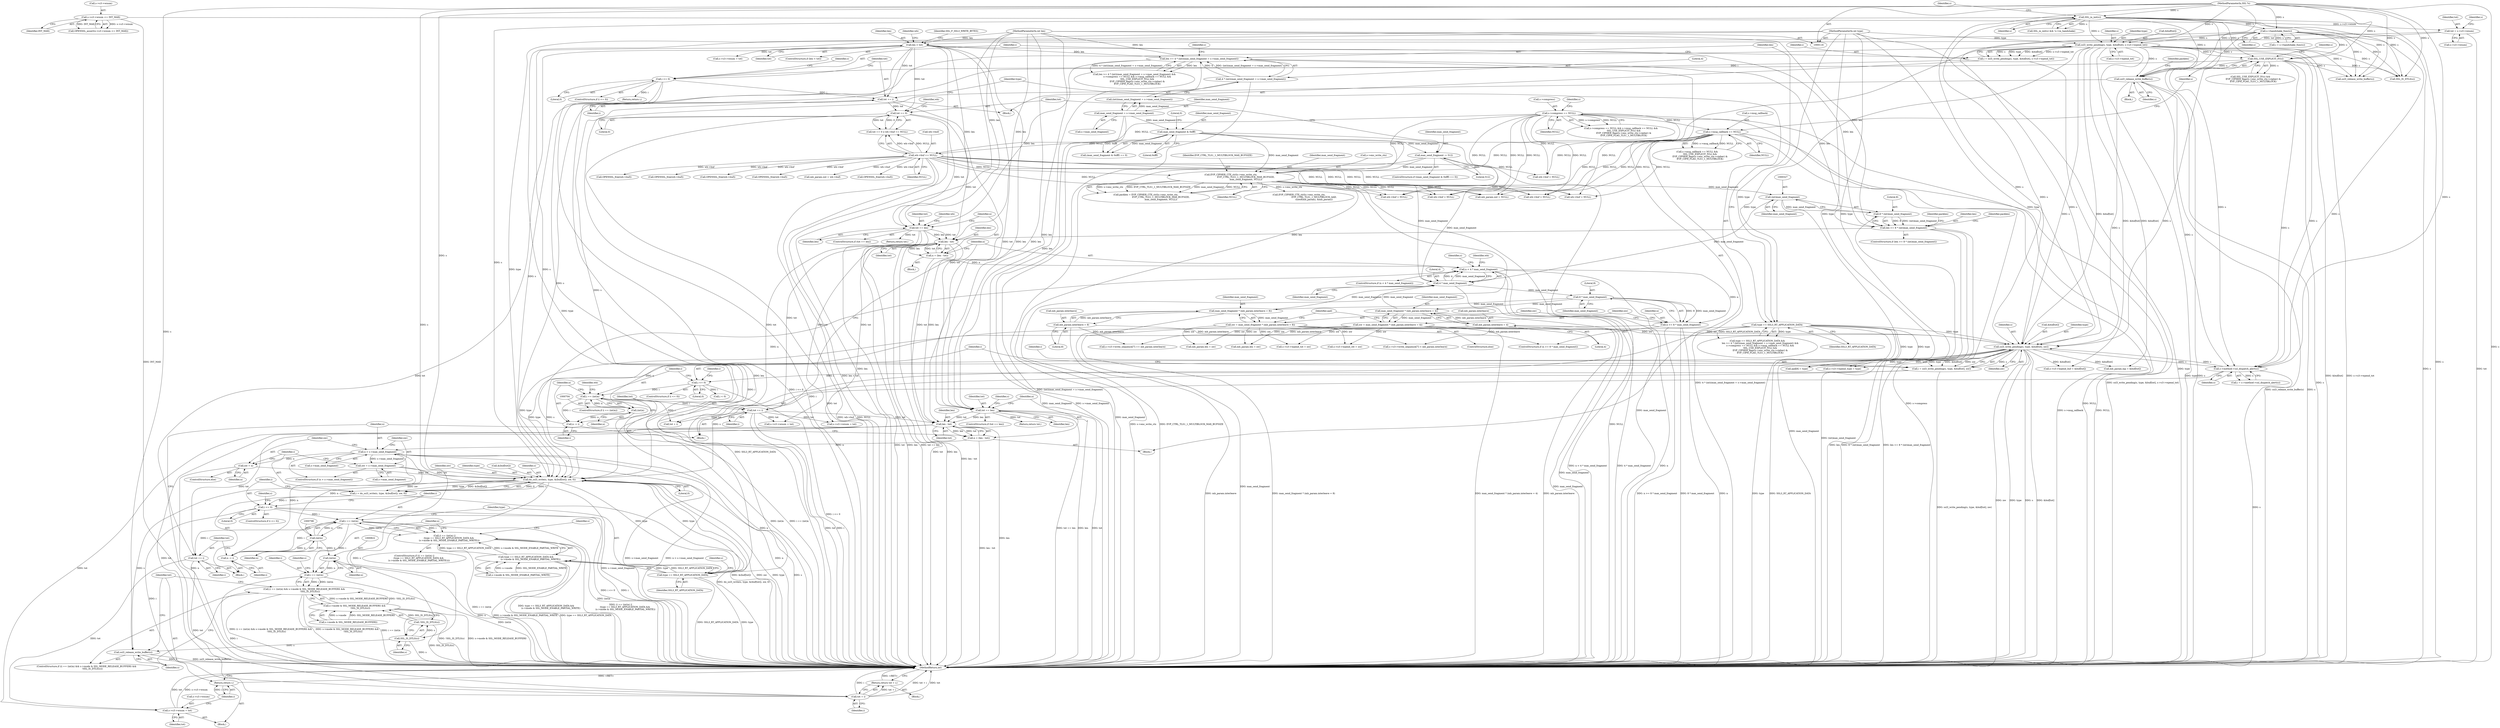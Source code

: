 digraph "0_openssl_77c77f0a1b9f15b869ca3342186dfbedd1119d0e@API" {
"1000754" [label="(Call,n > s->max_send_fragment)"];
"1000746" [label="(Call,n = (len - tot))"];
"1000748" [label="(Call,len - tot)"];
"1000728" [label="(Call,tot == len)"];
"1000198" [label="(Call,len < tot)"];
"1000120" [label="(MethodParameterIn,int len)"];
"1000153" [label="(Call,tot = s->s3->wnum)"];
"1000146" [label="(Call,s->s3->wnum <= INT_MAX)"];
"1000243" [label="(Call,tot += i)"];
"1000230" [label="(Call,i <= 0)"];
"1000215" [label="(Call,i = ssl3_write_pending(s, type, &buf[tot], s->s3->wpend_tot))"];
"1000217" [label="(Call,ssl3_write_pending(s, type, &buf[tot], s->s3->wpend_tot))"];
"1000178" [label="(Call,s->handshake_func(s))"];
"1000169" [label="(Call,SSL_in_init(s))"];
"1000117" [label="(MethodParameterIn,SSL *s)"];
"1000118" [label="(MethodParameterIn,int type)"];
"1000252" [label="(Call,len >= 4 * (int)(max_send_fragment = s->max_send_fragment))"];
"1000254" [label="(Call,4 * (int)(max_send_fragment = s->max_send_fragment))"];
"1000378" [label="(Call,len - tot)"];
"1000322" [label="(Call,len >= 8 * (int)max_send_fragment)"];
"1000324" [label="(Call,8 * (int)max_send_fragment)"];
"1000326" [label="(Call,(int)max_send_fragment)"];
"1000314" [label="(Call,EVP_CIPHER_CTX_ctrl(s->enc_write_ctx,\n                                          EVP_CTRL_TLS1_1_MULTIBLOCK_MAX_BUFSIZE,\n                                          max_send_fragment, NULL))"];
"1000292" [label="(Call,max_send_fragment & 0xfff)"];
"1000258" [label="(Call,max_send_fragment = s->max_send_fragment)"];
"1000296" [label="(Call,max_send_fragment -= 512)"];
"1000264" [label="(Call,s->compress == NULL)"];
"1000270" [label="(Call,s->msg_callback == NULL)"];
"1000304" [label="(Call,wb->buf == NULL)"];
"1000361" [label="(Call,tot == len)"];
"1000301" [label="(Call,tot == 0)"];
"1000723" [label="(Call,tot += i)"];
"1000701" [label="(Call,i == (int)n)"];
"1000673" [label="(Call,i <= 0)"];
"1000662" [label="(Call,i = ssl3_write_pending(s, type, &buf[tot], nw))"];
"1000664" [label="(Call,ssl3_write_pending(s, type, &buf[tot], nw))"];
"1000310" [label="(Call,ssl3_release_write_buffer(s))"];
"1000276" [label="(Call,SSL_USE_EXPLICIT_IV(s))"];
"1000409" [label="(Call,s->method->ssl_dispatch_alert(s))"];
"1000248" [label="(Call,type == SSL3_RT_APPLICATION_DATA)"];
"1000441" [label="(Call,nw = max_send_fragment * (mb_param.interleave = 4))"];
"1000443" [label="(Call,max_send_fragment * (mb_param.interleave = 4))"];
"1000428" [label="(Call,8 * max_send_fragment)"];
"1000386" [label="(Call,4 * max_send_fragment)"];
"1000433" [label="(Call,max_send_fragment * (mb_param.interleave = 8))"];
"1000435" [label="(Call,mb_param.interleave = 8)"];
"1000445" [label="(Call,mb_param.interleave = 4)"];
"1000431" [label="(Call,nw = max_send_fragment * (mb_param.interleave = 8))"];
"1000703" [label="(Call,(int)n)"];
"1000426" [label="(Call,n >= 8 * max_send_fragment)"];
"1000384" [label="(Call,n < 4 * max_send_fragment)"];
"1000376" [label="(Call,n = (len - tot))"];
"1000720" [label="(Call,n -= i)"];
"1000839" [label="(Call,n -= i)"];
"1000795" [label="(Call,i == (int)n)"];
"1000780" [label="(Call,i <= 0)"];
"1000768" [label="(Call,i = do_ssl3_write(s, type, &(buf[tot]), nw, 0))"];
"1000770" [label="(Call,do_ssl3_write(s, type, &(buf[tot]), nw, 0))"];
"1000801" [label="(Call,type == SSL3_RT_APPLICATION_DATA)"];
"1000759" [label="(Call,nw = s->max_send_fragment)"];
"1000754" [label="(Call,n > s->max_send_fragment)"];
"1000765" [label="(Call,nw = n)"];
"1000797" [label="(Call,(int)n)"];
"1000791" [label="(Return,return i;)"];
"1000794" [label="(Call,(i == (int)n) ||\n            (type == SSL3_RT_APPLICATION_DATA &&\n             (s->mode & SSL_MODE_ENABLE_PARTIAL_WRITE)))"];
"1000819" [label="(Call,i == (int)n)"];
"1000818" [label="(Call,(i == (int)n) && s->mode & SSL_MODE_RELEASE_BUFFERS &&\n                !SSL_IS_DTLS(s))"];
"1000836" [label="(Call,tot + i)"];
"1000835" [label="(Return,return tot + i;)"];
"1000821" [label="(Call,(int)n)"];
"1000842" [label="(Call,tot += i)"];
"1000784" [label="(Call,s->s3->wnum = tot)"];
"1000800" [label="(Call,type == SSL3_RT_APPLICATION_DATA &&\n             (s->mode & SSL_MODE_ENABLE_PARTIAL_WRITE))"];
"1000831" [label="(Call,SSL_IS_DTLS(s))"];
"1000830" [label="(Call,!SSL_IS_DTLS(s))"];
"1000824" [label="(Call,s->mode & SSL_MODE_RELEASE_BUFFERS &&\n                !SSL_IS_DTLS(s))"];
"1000833" [label="(Call,ssl3_release_write_buffer(s))"];
"1000781" [label="(Identifier,i)"];
"1000801" [label="(Call,type == SSL3_RT_APPLICATION_DATA)"];
"1000752" [label="(Block,)"];
"1000769" [label="(Identifier,i)"];
"1000666" [label="(Identifier,type)"];
"1000778" [label="(Literal,0)"];
"1000431" [label="(Call,nw = max_send_fragment * (mb_param.interleave = 8))"];
"1000443" [label="(Call,max_send_fragment * (mb_param.interleave = 4))"];
"1000276" [label="(Call,SSL_USE_EXPLICIT_IV(s))"];
"1000382" [label="(Block,)"];
"1000779" [label="(ControlStructure,if (i <= 0))"];
"1000800" [label="(Call,type == SSL3_RT_APPLICATION_DATA &&\n             (s->mode & SSL_MODE_ENABLE_PARTIAL_WRITE))"];
"1000817" [label="(ControlStructure,if ((i == (int)n) && s->mode & SSL_MODE_RELEASE_BUFFERS &&\n                !SSL_IS_DTLS(s)))"];
"1000430" [label="(Identifier,max_send_fragment)"];
"1000435" [label="(Call,mb_param.interleave = 8)"];
"1000721" [label="(Identifier,n)"];
"1000178" [label="(Call,s->handshake_func(s))"];
"1000270" [label="(Call,s->msg_callback == NULL)"];
"1000234" [label="(Call,s->s3->wnum = tot)"];
"1000717" [label="(Call,tot + i)"];
"1000268" [label="(Identifier,NULL)"];
"1000251" [label="(Call,len >= 4 * (int)(max_send_fragment = s->max_send_fragment) &&\n        s->compress == NULL && s->msg_callback == NULL &&\n        SSL_USE_EXPLICIT_IV(s) &&\n        EVP_CIPHER_flags(s->enc_write_ctx->cipher) &\n        EVP_CIPH_FLAG_TLS1_1_MULTIBLOCK)"];
"1000809" [label="(Block,)"];
"1000665" [label="(Identifier,s)"];
"1000248" [label="(Call,type == SSL3_RT_APPLICATION_DATA)"];
"1000314" [label="(Call,EVP_CIPHER_CTX_ctrl(s->enc_write_ctx,\n                                          EVP_CTRL_TLS1_1_MULTIBLOCK_MAX_BUFSIZE,\n                                          max_send_fragment, NULL))"];
"1000724" [label="(Identifier,tot)"];
"1000219" [label="(Identifier,type)"];
"1000334" [label="(Identifier,packlen)"];
"1000378" [label="(Call,len - tot)"];
"1000198" [label="(Call,len < tot)"];
"1000215" [label="(Call,i = ssl3_write_pending(s, type, &buf[tot], s->s3->wpend_tot))"];
"1000176" [label="(Call,i = s->handshake_func(s))"];
"1000263" [label="(Call,s->compress == NULL && s->msg_callback == NULL &&\n        SSL_USE_EXPLICIT_IV(s) &&\n        EVP_CIPHER_flags(s->enc_write_ctx->cipher) &\n        EVP_CIPH_FLAG_TLS1_1_MULTIBLOCK)"];
"1000271" [label="(Call,s->msg_callback)"];
"1000260" [label="(Call,s->max_send_fragment)"];
"1000407" [label="(Call,i = s->method->ssl_dispatch_alert(s))"];
"1000838" [label="(Identifier,i)"];
"1000766" [label="(Identifier,nw)"];
"1000823" [label="(Identifier,n)"];
"1000730" [label="(Identifier,len)"];
"1000388" [label="(Identifier,max_send_fragment)"];
"1000436" [label="(Call,mb_param.interleave)"];
"1000458" [label="(Call,aad[8] = type)"];
"1000835" [label="(Return,return tot + i;)"];
"1000253" [label="(Identifier,len)"];
"1000777" [label="(Identifier,nw)"];
"1000785" [label="(Call,s->s3->wnum)"];
"1000403" [label="(Identifier,s)"];
"1000311" [label="(Identifier,s)"];
"1000321" [label="(ControlStructure,if (len >= 8 * (int)max_send_fragment))"];
"1000722" [label="(Identifier,i)"];
"1000256" [label="(Call,(int)(max_send_fragment = s->max_send_fragment))"];
"1000384" [label="(Call,n < 4 * max_send_fragment)"];
"1000275" [label="(Call,SSL_USE_EXPLICIT_IV(s) &&\n        EVP_CIPHER_flags(s->enc_write_ctx->cipher) &\n        EVP_CIPH_FLAG_TLS1_1_MULTIBLOCK)"];
"1000782" [label="(Literal,0)"];
"1000377" [label="(Identifier,n)"];
"1000154" [label="(Identifier,tot)"];
"1000749" [label="(Identifier,len)"];
"1000224" [label="(Call,s->s3->wpend_tot)"];
"1000818" [label="(Call,(i == (int)n) && s->mode & SSL_MODE_RELEASE_BUFFERS &&\n                !SSL_IS_DTLS(s))"];
"1000842" [label="(Call,tot += i)"];
"1000152" [label="(Identifier,INT_MAX)"];
"1000361" [label="(Call,tot == len)"];
"1000320" [label="(Identifier,NULL)"];
"1000549" [label="(Call,mb_param.inp = &buf[tot])"];
"1000243" [label="(Call,tot += i)"];
"1000700" [label="(ControlStructure,if (i == (int)n))"];
"1000367" [label="(Identifier,wb)"];
"1000387" [label="(Literal,4)"];
"1000427" [label="(Identifier,n)"];
"1000446" [label="(Call,mb_param.interleave)"];
"1000309" [label="(Block,)"];
"1000796" [label="(Identifier,i)"];
"1000804" [label="(Call,s->mode & SSL_MODE_ENABLE_PARTIAL_WRITE)"];
"1000728" [label="(Call,tot == len)"];
"1000836" [label="(Call,tot + i)"];
"1000727" [label="(ControlStructure,if (tot == len))"];
"1000247" [label="(Call,type == SSL3_RT_APPLICATION_DATA &&\n        len >= 4 * (int)(max_send_fragment = s->max_send_fragment) &&\n        s->compress == NULL && s->msg_callback == NULL &&\n        SSL_USE_EXPLICIT_IV(s) &&\n        EVP_CIPHER_flags(s->enc_write_ctx->cipher) &\n        EVP_CIPH_FLAG_TLS1_1_MULTIBLOCK)"];
"1000362" [label="(Identifier,tot)"];
"1000844" [label="(Identifier,i)"];
"1000121" [label="(Block,)"];
"1000736" [label="(Identifier,s)"];
"1000449" [label="(Literal,4)"];
"1000746" [label="(Call,n = (len - tot))"];
"1000313" [label="(Identifier,packlen)"];
"1000216" [label="(Identifier,i)"];
"1000360" [label="(ControlStructure,if (tot == len))"];
"1000759" [label="(Call,nw = s->max_send_fragment)"];
"1000147" [label="(Call,s->s3->wnum)"];
"1000682" [label="(Call,OPENSSL_free(wb->buf))"];
"1000434" [label="(Identifier,max_send_fragment)"];
"1000824" [label="(Call,s->mode & SSL_MODE_RELEASE_BUFFERS &&\n                !SSL_IS_DTLS(s))"];
"1000439" [label="(Literal,8)"];
"1000664" [label="(Call,ssl3_write_pending(s, type, &buf[tot], nw))"];
"1000720" [label="(Call,n -= i)"];
"1000442" [label="(Identifier,nw)"];
"1000767" [label="(Identifier,n)"];
"1000790" [label="(Identifier,tot)"];
"1000319" [label="(Identifier,max_send_fragment)"];
"1000326" [label="(Call,(int)max_send_fragment)"];
"1000145" [label="(Call,OPENSSL_assert(s->s3->wnum <= INT_MAX))"];
"1000510" [label="(Call,EVP_CIPHER_CTX_ctrl(s->enc_write_ctx,\n                                          EVP_CTRL_TLS1_1_MULTIBLOCK_AAD,\n                                          sizeof(mb_param), &mb_param))"];
"1000433" [label="(Call,max_send_fragment * (mb_param.interleave = 8))"];
"1000536" [label="(Call,wb->buf = NULL)"];
"1000845" [label="(MethodReturn,int)"];
"1000146" [label="(Call,s->s3->wnum <= INT_MAX)"];
"1000168" [label="(Call,SSL_in_init(s) && !s->in_handshake)"];
"1000673" [label="(Call,i <= 0)"];
"1000429" [label="(Literal,8)"];
"1000754" [label="(Call,n > s->max_send_fragment)"];
"1000702" [label="(Identifier,i)"];
"1000532" [label="(Call,OPENSSL_free(wb->buf))"];
"1000220" [label="(Call,&buf[tot])"];
"1000503" [label="(Call,mb_param.len = nw)"];
"1000843" [label="(Identifier,tot)"];
"1000304" [label="(Call,wb->buf == NULL)"];
"1000286" [label="(Block,)"];
"1000655" [label="(Call,s->s3->wpend_ret = nw)"];
"1000269" [label="(Call,s->msg_callback == NULL &&\n        SSL_USE_EXPLICIT_IV(s) &&\n        EVP_CIPHER_flags(s->enc_write_ctx->cipher) &\n        EVP_CIPH_FLAG_TLS1_1_MULTIBLOCK)"];
"1000312" [label="(Call,packlen = EVP_CIPHER_CTX_ctrl(s->enc_write_ctx,\n                                          EVP_CTRL_TLS1_1_MULTIBLOCK_MAX_BUFSIZE,\n                                          max_send_fragment, NULL))"];
"1000315" [label="(Call,s->enc_write_ctx)"];
"1000163" [label="(Identifier,s)"];
"1000374" [label="(Return,return tot;)"];
"1000392" [label="(Identifier,wb)"];
"1000155" [label="(Call,s->s3->wnum)"];
"1000441" [label="(Call,nw = max_send_fragment * (mb_param.interleave = 4))"];
"1000203" [label="(Identifier,SSL_F_SSL3_WRITE_BYTES)"];
"1000711" [label="(Call,wb->buf = NULL)"];
"1000250" [label="(Identifier,SSL3_RT_APPLICATION_DATA)"];
"1000432" [label="(Identifier,nw)"];
"1000297" [label="(Identifier,max_send_fragment)"];
"1000723" [label="(Call,tot += i)"];
"1000761" [label="(Call,s->max_send_fragment)"];
"1000328" [label="(Identifier,max_send_fragment)"];
"1000295" [label="(Literal,0)"];
"1000791" [label="(Return,return i;)"];
"1000440" [label="(ControlStructure,else)"];
"1000831" [label="(Call,SSL_IS_DTLS(s))"];
"1000770" [label="(Call,do_ssl3_write(s, type, &(buf[tot]), nw, 0))"];
"1000383" [label="(ControlStructure,if (n < 4 * max_send_fragment))"];
"1000318" [label="(Identifier,EVP_CTRL_TLS1_1_MULTIBLOCK_MAX_BUFSIZE)"];
"1000153" [label="(Call,tot = s->s3->wnum)"];
"1000451" [label="(Identifier,aad)"];
"1000802" [label="(Identifier,type)"];
"1000792" [label="(Identifier,i)"];
"1000729" [label="(Identifier,tot)"];
"1000230" [label="(Call,i <= 0)"];
"1000277" [label="(Identifier,s)"];
"1000703" [label="(Call,(int)n)"];
"1000701" [label="(Call,i == (int)n)"];
"1000663" [label="(Identifier,i)"];
"1000667" [label="(Call,&buf[tot])"];
"1000557" [label="(Call,mb_param.len = nw)"];
"1000819" [label="(Call,i == (int)n)"];
"1000294" [label="(Literal,0xfff)"];
"1000282" [label="(Identifier,s)"];
"1000820" [label="(Identifier,i)"];
"1000675" [label="(Literal,0)"];
"1000305" [label="(Call,wb->buf)"];
"1000740" [label="(Call,SSL_IS_DTLS(s))"];
"1000542" [label="(Call,mb_param.out = wb->buf)"];
"1000744" [label="(Return,return tot;)"];
"1000363" [label="(Identifier,len)"];
"1000292" [label="(Call,max_send_fragment & 0xfff)"];
"1000232" [label="(Literal,0)"];
"1000834" [label="(Identifier,s)"];
"1000274" [label="(Identifier,NULL)"];
"1000218" [label="(Identifier,s)"];
"1000742" [label="(Call,ssl3_release_write_buffer(s))"];
"1000380" [label="(Identifier,tot)"];
"1000672" [label="(ControlStructure,if (i <= 0))"];
"1000784" [label="(Call,s->s3->wnum = tot)"];
"1000245" [label="(Identifier,i)"];
"1000765" [label="(Call,nw = n)"];
"1000324" [label="(Call,8 * (int)max_send_fragment)"];
"1000365" [label="(Call,OPENSSL_free(wb->buf))"];
"1000266" [label="(Identifier,s)"];
"1000686" [label="(Call,wb->buf = NULL)"];
"1000325" [label="(Literal,8)"];
"1000308" [label="(Identifier,NULL)"];
"1000803" [label="(Identifier,SSL3_RT_APPLICATION_DATA)"];
"1000118" [label="(MethodParameterIn,int type)"];
"1000825" [label="(Call,s->mode & SSL_MODE_RELEASE_BUFFERS)"];
"1000577" [label="(Call,s->s3->write_sequence[7] += mb_param.interleave)"];
"1000376" [label="(Call,n = (len - tot))"];
"1000200" [label="(Identifier,tot)"];
"1000797" [label="(Call,(int)n)"];
"1000794" [label="(Call,(i == (int)n) ||\n            (type == SSL3_RT_APPLICATION_DATA &&\n             (s->mode & SSL_MODE_ENABLE_PARTIAL_WRITE)))"];
"1000214" [label="(Block,)"];
"1000832" [label="(Identifier,s)"];
"1000197" [label="(ControlStructure,if (len < tot))"];
"1000753" [label="(ControlStructure,if (n > s->max_send_fragment))"];
"1000662" [label="(Call,i = ssl3_write_pending(s, type, &buf[tot], nw))"];
"1000369" [label="(Call,wb->buf = NULL)"];
"1000249" [label="(Identifier,type)"];
"1000750" [label="(Identifier,tot)"];
"1000840" [label="(Identifier,n)"];
"1000120" [label="(MethodParameterIn,int len)"];
"1000264" [label="(Call,s->compress == NULL)"];
"1000244" [label="(Identifier,tot)"];
"1000117" [label="(MethodParameterIn,SSL *s)"];
"1000229" [label="(ControlStructure,if (i <= 0))"];
"1000410" [label="(Identifier,s)"];
"1000426" [label="(Call,n >= 8 * max_send_fragment)"];
"1000837" [label="(Identifier,tot)"];
"1000638" [label="(Call,s->s3->wpend_buf = &buf[tot])"];
"1000272" [label="(Identifier,s)"];
"1000631" [label="(Call,s->s3->wpend_tot = nw)"];
"1000813" [label="(Identifier,s)"];
"1000409" [label="(Call,s->method->ssl_dispatch_alert(s))"];
"1000170" [label="(Identifier,s)"];
"1000293" [label="(Identifier,max_send_fragment)"];
"1000300" [label="(Call,tot == 0 || wb->buf == NULL)"];
"1000678" [label="(Call,i < 0)"];
"1000416" [label="(Call,s->s3->wnum = tot)"];
"1000258" [label="(Call,max_send_fragment = s->max_send_fragment)"];
"1000707" [label="(Call,OPENSSL_free(wb->buf))"];
"1000833" [label="(Call,ssl3_release_write_buffer(s))"];
"1000379" [label="(Identifier,len)"];
"1000306" [label="(Identifier,wb)"];
"1000444" [label="(Identifier,max_send_fragment)"];
"1000301" [label="(Call,tot == 0)"];
"1000241" [label="(Return,return i;)"];
"1000425" [label="(ControlStructure,if (n >= 8 * max_send_fragment))"];
"1000428" [label="(Call,8 * max_send_fragment)"];
"1000322" [label="(Call,len >= 8 * (int)max_send_fragment)"];
"1000330" [label="(Identifier,packlen)"];
"1000830" [label="(Call,!SSL_IS_DTLS(s))"];
"1000211" [label="(Identifier,wb)"];
"1000674" [label="(Identifier,i)"];
"1000772" [label="(Identifier,type)"];
"1000179" [label="(Identifier,s)"];
"1000394" [label="(Call,wb->buf = NULL)"];
"1000793" [label="(ControlStructure,if ((i == (int)n) ||\n            (type == SSL3_RT_APPLICATION_DATA &&\n             (s->mode & SSL_MODE_ENABLE_PARTIAL_WRITE))))"];
"1000756" [label="(Call,s->max_send_fragment)"];
"1000783" [label="(Block,)"];
"1000705" [label="(Identifier,n)"];
"1000296" [label="(Call,max_send_fragment -= 512)"];
"1000290" [label="(ControlStructure,if ((max_send_fragment & 0xfff) == 0))"];
"1000255" [label="(Literal,4)"];
"1000589" [label="(Call,s->s3->write_sequence[7] < mb_param.interleave)"];
"1000841" [label="(Identifier,i)"];
"1000231" [label="(Identifier,i)"];
"1000671" [label="(Identifier,nw)"];
"1000291" [label="(Call,(max_send_fragment & 0xfff) == 0)"];
"1000773" [label="(Call,&(buf[tot]))"];
"1000310" [label="(Call,ssl3_release_write_buffer(s))"];
"1000298" [label="(Literal,512)"];
"1000265" [label="(Call,s->compress)"];
"1000303" [label="(Literal,0)"];
"1000169" [label="(Call,SSL_in_init(s))"];
"1000764" [label="(ControlStructure,else)"];
"1000799" [label="(Identifier,n)"];
"1000259" [label="(Identifier,max_send_fragment)"];
"1000806" [label="(Identifier,s)"];
"1000795" [label="(Call,i == (int)n)"];
"1000748" [label="(Call,len - tot)"];
"1000199" [label="(Identifier,len)"];
"1000386" [label="(Call,4 * max_send_fragment)"];
"1000323" [label="(Identifier,len)"];
"1000780" [label="(Call,i <= 0)"];
"1000390" [label="(Call,OPENSSL_free(wb->buf))"];
"1000755" [label="(Identifier,n)"];
"1000493" [label="(Call,mb_param.out = NULL)"];
"1000760" [label="(Identifier,nw)"];
"1000648" [label="(Call,s->s3->wpend_type = type)"];
"1000768" [label="(Call,i = do_ssl3_write(s, type, &(buf[tot]), nw, 0))"];
"1000679" [label="(Identifier,i)"];
"1000771" [label="(Identifier,s)"];
"1000237" [label="(Identifier,s)"];
"1000691" [label="(Call,s->s3->wnum = tot)"];
"1000217" [label="(Call,ssl3_write_pending(s, type, &buf[tot], s->s3->wpend_tot))"];
"1000787" [label="(Identifier,s)"];
"1000252" [label="(Call,len >= 4 * (int)(max_send_fragment = s->max_send_fragment))"];
"1000445" [label="(Call,mb_param.interleave = 4)"];
"1000709" [label="(Identifier,wb)"];
"1000302" [label="(Identifier,tot)"];
"1000827" [label="(Identifier,s)"];
"1000821" [label="(Call,(int)n)"];
"1000254" [label="(Call,4 * (int)(max_send_fragment = s->max_send_fragment))"];
"1000385" [label="(Identifier,n)"];
"1000173" [label="(Identifier,s)"];
"1000725" [label="(Identifier,i)"];
"1000747" [label="(Identifier,n)"];
"1000839" [label="(Call,n -= i)"];
"1000754" -> "1000753"  [label="AST: "];
"1000754" -> "1000756"  [label="CFG: "];
"1000755" -> "1000754"  [label="AST: "];
"1000756" -> "1000754"  [label="AST: "];
"1000760" -> "1000754"  [label="CFG: "];
"1000766" -> "1000754"  [label="CFG: "];
"1000754" -> "1000845"  [label="DDG: n > s->max_send_fragment"];
"1000754" -> "1000845"  [label="DDG: n"];
"1000754" -> "1000845"  [label="DDG: s->max_send_fragment"];
"1000746" -> "1000754"  [label="DDG: n"];
"1000839" -> "1000754"  [label="DDG: n"];
"1000754" -> "1000759"  [label="DDG: s->max_send_fragment"];
"1000754" -> "1000765"  [label="DDG: n"];
"1000754" -> "1000797"  [label="DDG: n"];
"1000746" -> "1000121"  [label="AST: "];
"1000746" -> "1000748"  [label="CFG: "];
"1000747" -> "1000746"  [label="AST: "];
"1000748" -> "1000746"  [label="AST: "];
"1000755" -> "1000746"  [label="CFG: "];
"1000746" -> "1000845"  [label="DDG: len - tot"];
"1000748" -> "1000746"  [label="DDG: len"];
"1000748" -> "1000746"  [label="DDG: tot"];
"1000748" -> "1000750"  [label="CFG: "];
"1000749" -> "1000748"  [label="AST: "];
"1000750" -> "1000748"  [label="AST: "];
"1000748" -> "1000845"  [label="DDG: len"];
"1000728" -> "1000748"  [label="DDG: len"];
"1000728" -> "1000748"  [label="DDG: tot"];
"1000378" -> "1000748"  [label="DDG: len"];
"1000378" -> "1000748"  [label="DDG: tot"];
"1000120" -> "1000748"  [label="DDG: len"];
"1000723" -> "1000748"  [label="DDG: tot"];
"1000748" -> "1000784"  [label="DDG: tot"];
"1000748" -> "1000836"  [label="DDG: tot"];
"1000748" -> "1000842"  [label="DDG: tot"];
"1000728" -> "1000727"  [label="AST: "];
"1000728" -> "1000730"  [label="CFG: "];
"1000729" -> "1000728"  [label="AST: "];
"1000730" -> "1000728"  [label="AST: "];
"1000736" -> "1000728"  [label="CFG: "];
"1000747" -> "1000728"  [label="CFG: "];
"1000728" -> "1000845"  [label="DDG: len"];
"1000728" -> "1000845"  [label="DDG: tot"];
"1000728" -> "1000845"  [label="DDG: tot == len"];
"1000198" -> "1000728"  [label="DDG: tot"];
"1000198" -> "1000728"  [label="DDG: len"];
"1000243" -> "1000728"  [label="DDG: tot"];
"1000252" -> "1000728"  [label="DDG: len"];
"1000120" -> "1000728"  [label="DDG: len"];
"1000728" -> "1000744"  [label="DDG: tot"];
"1000198" -> "1000197"  [label="AST: "];
"1000198" -> "1000200"  [label="CFG: "];
"1000199" -> "1000198"  [label="AST: "];
"1000200" -> "1000198"  [label="AST: "];
"1000203" -> "1000198"  [label="CFG: "];
"1000211" -> "1000198"  [label="CFG: "];
"1000198" -> "1000845"  [label="DDG: tot"];
"1000198" -> "1000845"  [label="DDG: len"];
"1000198" -> "1000845"  [label="DDG: len < tot"];
"1000120" -> "1000198"  [label="DDG: len"];
"1000153" -> "1000198"  [label="DDG: tot"];
"1000198" -> "1000234"  [label="DDG: tot"];
"1000198" -> "1000243"  [label="DDG: tot"];
"1000198" -> "1000252"  [label="DDG: len"];
"1000198" -> "1000301"  [label="DDG: tot"];
"1000198" -> "1000322"  [label="DDG: len"];
"1000198" -> "1000361"  [label="DDG: len"];
"1000120" -> "1000116"  [label="AST: "];
"1000120" -> "1000845"  [label="DDG: len"];
"1000120" -> "1000252"  [label="DDG: len"];
"1000120" -> "1000322"  [label="DDG: len"];
"1000120" -> "1000361"  [label="DDG: len"];
"1000120" -> "1000378"  [label="DDG: len"];
"1000153" -> "1000121"  [label="AST: "];
"1000153" -> "1000155"  [label="CFG: "];
"1000154" -> "1000153"  [label="AST: "];
"1000155" -> "1000153"  [label="AST: "];
"1000163" -> "1000153"  [label="CFG: "];
"1000153" -> "1000845"  [label="DDG: tot"];
"1000146" -> "1000153"  [label="DDG: s->s3->wnum"];
"1000146" -> "1000145"  [label="AST: "];
"1000146" -> "1000152"  [label="CFG: "];
"1000147" -> "1000146"  [label="AST: "];
"1000152" -> "1000146"  [label="AST: "];
"1000145" -> "1000146"  [label="CFG: "];
"1000146" -> "1000845"  [label="DDG: INT_MAX"];
"1000146" -> "1000145"  [label="DDG: s->s3->wnum"];
"1000146" -> "1000145"  [label="DDG: INT_MAX"];
"1000243" -> "1000214"  [label="AST: "];
"1000243" -> "1000245"  [label="CFG: "];
"1000244" -> "1000243"  [label="AST: "];
"1000245" -> "1000243"  [label="AST: "];
"1000249" -> "1000243"  [label="CFG: "];
"1000243" -> "1000845"  [label="DDG: i"];
"1000230" -> "1000243"  [label="DDG: i"];
"1000243" -> "1000301"  [label="DDG: tot"];
"1000230" -> "1000229"  [label="AST: "];
"1000230" -> "1000232"  [label="CFG: "];
"1000231" -> "1000230"  [label="AST: "];
"1000232" -> "1000230"  [label="AST: "];
"1000237" -> "1000230"  [label="CFG: "];
"1000244" -> "1000230"  [label="CFG: "];
"1000230" -> "1000845"  [label="DDG: i"];
"1000230" -> "1000845"  [label="DDG: i <= 0"];
"1000215" -> "1000230"  [label="DDG: i"];
"1000230" -> "1000241"  [label="DDG: i"];
"1000215" -> "1000214"  [label="AST: "];
"1000215" -> "1000217"  [label="CFG: "];
"1000216" -> "1000215"  [label="AST: "];
"1000217" -> "1000215"  [label="AST: "];
"1000231" -> "1000215"  [label="CFG: "];
"1000215" -> "1000845"  [label="DDG: ssl3_write_pending(s, type, &buf[tot], s->s3->wpend_tot)"];
"1000217" -> "1000215"  [label="DDG: s"];
"1000217" -> "1000215"  [label="DDG: type"];
"1000217" -> "1000215"  [label="DDG: &buf[tot]"];
"1000217" -> "1000215"  [label="DDG: s->s3->wpend_tot"];
"1000217" -> "1000224"  [label="CFG: "];
"1000218" -> "1000217"  [label="AST: "];
"1000219" -> "1000217"  [label="AST: "];
"1000220" -> "1000217"  [label="AST: "];
"1000224" -> "1000217"  [label="AST: "];
"1000217" -> "1000845"  [label="DDG: type"];
"1000217" -> "1000845"  [label="DDG: s"];
"1000217" -> "1000845"  [label="DDG: &buf[tot]"];
"1000217" -> "1000845"  [label="DDG: s->s3->wpend_tot"];
"1000178" -> "1000217"  [label="DDG: s"];
"1000169" -> "1000217"  [label="DDG: s"];
"1000117" -> "1000217"  [label="DDG: s"];
"1000118" -> "1000217"  [label="DDG: type"];
"1000217" -> "1000248"  [label="DDG: type"];
"1000217" -> "1000276"  [label="DDG: s"];
"1000217" -> "1000310"  [label="DDG: s"];
"1000217" -> "1000409"  [label="DDG: s"];
"1000217" -> "1000549"  [label="DDG: &buf[tot]"];
"1000217" -> "1000638"  [label="DDG: &buf[tot]"];
"1000217" -> "1000664"  [label="DDG: s"];
"1000217" -> "1000664"  [label="DDG: &buf[tot]"];
"1000217" -> "1000740"  [label="DDG: s"];
"1000217" -> "1000742"  [label="DDG: s"];
"1000217" -> "1000770"  [label="DDG: s"];
"1000178" -> "1000176"  [label="AST: "];
"1000178" -> "1000179"  [label="CFG: "];
"1000179" -> "1000178"  [label="AST: "];
"1000176" -> "1000178"  [label="CFG: "];
"1000178" -> "1000845"  [label="DDG: s"];
"1000178" -> "1000176"  [label="DDG: s"];
"1000169" -> "1000178"  [label="DDG: s"];
"1000117" -> "1000178"  [label="DDG: s"];
"1000178" -> "1000276"  [label="DDG: s"];
"1000178" -> "1000310"  [label="DDG: s"];
"1000178" -> "1000409"  [label="DDG: s"];
"1000178" -> "1000664"  [label="DDG: s"];
"1000178" -> "1000740"  [label="DDG: s"];
"1000178" -> "1000742"  [label="DDG: s"];
"1000178" -> "1000770"  [label="DDG: s"];
"1000169" -> "1000168"  [label="AST: "];
"1000169" -> "1000170"  [label="CFG: "];
"1000170" -> "1000169"  [label="AST: "];
"1000173" -> "1000169"  [label="CFG: "];
"1000168" -> "1000169"  [label="CFG: "];
"1000169" -> "1000845"  [label="DDG: s"];
"1000169" -> "1000168"  [label="DDG: s"];
"1000117" -> "1000169"  [label="DDG: s"];
"1000169" -> "1000276"  [label="DDG: s"];
"1000169" -> "1000310"  [label="DDG: s"];
"1000169" -> "1000409"  [label="DDG: s"];
"1000169" -> "1000664"  [label="DDG: s"];
"1000169" -> "1000740"  [label="DDG: s"];
"1000169" -> "1000742"  [label="DDG: s"];
"1000169" -> "1000770"  [label="DDG: s"];
"1000117" -> "1000116"  [label="AST: "];
"1000117" -> "1000845"  [label="DDG: s"];
"1000117" -> "1000276"  [label="DDG: s"];
"1000117" -> "1000310"  [label="DDG: s"];
"1000117" -> "1000409"  [label="DDG: s"];
"1000117" -> "1000664"  [label="DDG: s"];
"1000117" -> "1000740"  [label="DDG: s"];
"1000117" -> "1000742"  [label="DDG: s"];
"1000117" -> "1000770"  [label="DDG: s"];
"1000117" -> "1000831"  [label="DDG: s"];
"1000117" -> "1000833"  [label="DDG: s"];
"1000118" -> "1000116"  [label="AST: "];
"1000118" -> "1000845"  [label="DDG: type"];
"1000118" -> "1000248"  [label="DDG: type"];
"1000118" -> "1000458"  [label="DDG: type"];
"1000118" -> "1000648"  [label="DDG: type"];
"1000118" -> "1000664"  [label="DDG: type"];
"1000118" -> "1000770"  [label="DDG: type"];
"1000118" -> "1000801"  [label="DDG: type"];
"1000252" -> "1000251"  [label="AST: "];
"1000252" -> "1000254"  [label="CFG: "];
"1000253" -> "1000252"  [label="AST: "];
"1000254" -> "1000252"  [label="AST: "];
"1000266" -> "1000252"  [label="CFG: "];
"1000251" -> "1000252"  [label="CFG: "];
"1000252" -> "1000845"  [label="DDG: 4 * (int)(max_send_fragment = s->max_send_fragment)"];
"1000252" -> "1000251"  [label="DDG: len"];
"1000252" -> "1000251"  [label="DDG: 4 * (int)(max_send_fragment = s->max_send_fragment)"];
"1000254" -> "1000252"  [label="DDG: 4"];
"1000254" -> "1000252"  [label="DDG: (int)(max_send_fragment = s->max_send_fragment)"];
"1000252" -> "1000322"  [label="DDG: len"];
"1000252" -> "1000361"  [label="DDG: len"];
"1000254" -> "1000256"  [label="CFG: "];
"1000255" -> "1000254"  [label="AST: "];
"1000256" -> "1000254"  [label="AST: "];
"1000254" -> "1000845"  [label="DDG: (int)(max_send_fragment = s->max_send_fragment)"];
"1000378" -> "1000376"  [label="AST: "];
"1000378" -> "1000380"  [label="CFG: "];
"1000379" -> "1000378"  [label="AST: "];
"1000380" -> "1000378"  [label="AST: "];
"1000376" -> "1000378"  [label="CFG: "];
"1000378" -> "1000845"  [label="DDG: tot"];
"1000378" -> "1000845"  [label="DDG: len"];
"1000378" -> "1000376"  [label="DDG: len"];
"1000378" -> "1000376"  [label="DDG: tot"];
"1000322" -> "1000378"  [label="DDG: len"];
"1000361" -> "1000378"  [label="DDG: len"];
"1000361" -> "1000378"  [label="DDG: tot"];
"1000301" -> "1000378"  [label="DDG: tot"];
"1000378" -> "1000416"  [label="DDG: tot"];
"1000378" -> "1000691"  [label="DDG: tot"];
"1000378" -> "1000717"  [label="DDG: tot"];
"1000378" -> "1000723"  [label="DDG: tot"];
"1000322" -> "1000321"  [label="AST: "];
"1000322" -> "1000324"  [label="CFG: "];
"1000323" -> "1000322"  [label="AST: "];
"1000324" -> "1000322"  [label="AST: "];
"1000330" -> "1000322"  [label="CFG: "];
"1000334" -> "1000322"  [label="CFG: "];
"1000322" -> "1000845"  [label="DDG: 8 * (int)max_send_fragment"];
"1000322" -> "1000845"  [label="DDG: len >= 8 * (int)max_send_fragment"];
"1000322" -> "1000845"  [label="DDG: len"];
"1000324" -> "1000322"  [label="DDG: 8"];
"1000324" -> "1000322"  [label="DDG: (int)max_send_fragment"];
"1000324" -> "1000326"  [label="CFG: "];
"1000325" -> "1000324"  [label="AST: "];
"1000326" -> "1000324"  [label="AST: "];
"1000324" -> "1000845"  [label="DDG: (int)max_send_fragment"];
"1000326" -> "1000324"  [label="DDG: max_send_fragment"];
"1000326" -> "1000328"  [label="CFG: "];
"1000327" -> "1000326"  [label="AST: "];
"1000328" -> "1000326"  [label="AST: "];
"1000326" -> "1000845"  [label="DDG: max_send_fragment"];
"1000314" -> "1000326"  [label="DDG: max_send_fragment"];
"1000326" -> "1000386"  [label="DDG: max_send_fragment"];
"1000314" -> "1000312"  [label="AST: "];
"1000314" -> "1000320"  [label="CFG: "];
"1000315" -> "1000314"  [label="AST: "];
"1000318" -> "1000314"  [label="AST: "];
"1000319" -> "1000314"  [label="AST: "];
"1000320" -> "1000314"  [label="AST: "];
"1000312" -> "1000314"  [label="CFG: "];
"1000314" -> "1000845"  [label="DDG: s->enc_write_ctx"];
"1000314" -> "1000845"  [label="DDG: EVP_CTRL_TLS1_1_MULTIBLOCK_MAX_BUFSIZE"];
"1000314" -> "1000845"  [label="DDG: NULL"];
"1000314" -> "1000312"  [label="DDG: s->enc_write_ctx"];
"1000314" -> "1000312"  [label="DDG: EVP_CTRL_TLS1_1_MULTIBLOCK_MAX_BUFSIZE"];
"1000314" -> "1000312"  [label="DDG: max_send_fragment"];
"1000314" -> "1000312"  [label="DDG: NULL"];
"1000292" -> "1000314"  [label="DDG: max_send_fragment"];
"1000296" -> "1000314"  [label="DDG: max_send_fragment"];
"1000264" -> "1000314"  [label="DDG: NULL"];
"1000270" -> "1000314"  [label="DDG: NULL"];
"1000304" -> "1000314"  [label="DDG: NULL"];
"1000314" -> "1000394"  [label="DDG: NULL"];
"1000314" -> "1000493"  [label="DDG: NULL"];
"1000314" -> "1000510"  [label="DDG: s->enc_write_ctx"];
"1000314" -> "1000536"  [label="DDG: NULL"];
"1000314" -> "1000686"  [label="DDG: NULL"];
"1000314" -> "1000711"  [label="DDG: NULL"];
"1000292" -> "1000291"  [label="AST: "];
"1000292" -> "1000294"  [label="CFG: "];
"1000293" -> "1000292"  [label="AST: "];
"1000294" -> "1000292"  [label="AST: "];
"1000295" -> "1000292"  [label="CFG: "];
"1000292" -> "1000845"  [label="DDG: max_send_fragment"];
"1000292" -> "1000291"  [label="DDG: max_send_fragment"];
"1000292" -> "1000291"  [label="DDG: 0xfff"];
"1000258" -> "1000292"  [label="DDG: max_send_fragment"];
"1000292" -> "1000296"  [label="DDG: max_send_fragment"];
"1000292" -> "1000386"  [label="DDG: max_send_fragment"];
"1000258" -> "1000256"  [label="AST: "];
"1000258" -> "1000260"  [label="CFG: "];
"1000259" -> "1000258"  [label="AST: "];
"1000260" -> "1000258"  [label="AST: "];
"1000256" -> "1000258"  [label="CFG: "];
"1000258" -> "1000845"  [label="DDG: max_send_fragment"];
"1000258" -> "1000845"  [label="DDG: s->max_send_fragment"];
"1000258" -> "1000256"  [label="DDG: max_send_fragment"];
"1000296" -> "1000290"  [label="AST: "];
"1000296" -> "1000298"  [label="CFG: "];
"1000297" -> "1000296"  [label="AST: "];
"1000298" -> "1000296"  [label="AST: "];
"1000302" -> "1000296"  [label="CFG: "];
"1000296" -> "1000845"  [label="DDG: max_send_fragment"];
"1000296" -> "1000386"  [label="DDG: max_send_fragment"];
"1000264" -> "1000263"  [label="AST: "];
"1000264" -> "1000268"  [label="CFG: "];
"1000265" -> "1000264"  [label="AST: "];
"1000268" -> "1000264"  [label="AST: "];
"1000272" -> "1000264"  [label="CFG: "];
"1000263" -> "1000264"  [label="CFG: "];
"1000264" -> "1000845"  [label="DDG: s->compress"];
"1000264" -> "1000845"  [label="DDG: NULL"];
"1000264" -> "1000263"  [label="DDG: s->compress"];
"1000264" -> "1000263"  [label="DDG: NULL"];
"1000264" -> "1000270"  [label="DDG: NULL"];
"1000264" -> "1000304"  [label="DDG: NULL"];
"1000264" -> "1000369"  [label="DDG: NULL"];
"1000264" -> "1000394"  [label="DDG: NULL"];
"1000264" -> "1000493"  [label="DDG: NULL"];
"1000264" -> "1000536"  [label="DDG: NULL"];
"1000264" -> "1000686"  [label="DDG: NULL"];
"1000264" -> "1000711"  [label="DDG: NULL"];
"1000270" -> "1000269"  [label="AST: "];
"1000270" -> "1000274"  [label="CFG: "];
"1000271" -> "1000270"  [label="AST: "];
"1000274" -> "1000270"  [label="AST: "];
"1000277" -> "1000270"  [label="CFG: "];
"1000269" -> "1000270"  [label="CFG: "];
"1000270" -> "1000845"  [label="DDG: NULL"];
"1000270" -> "1000845"  [label="DDG: s->msg_callback"];
"1000270" -> "1000269"  [label="DDG: s->msg_callback"];
"1000270" -> "1000269"  [label="DDG: NULL"];
"1000270" -> "1000304"  [label="DDG: NULL"];
"1000270" -> "1000369"  [label="DDG: NULL"];
"1000270" -> "1000394"  [label="DDG: NULL"];
"1000270" -> "1000493"  [label="DDG: NULL"];
"1000270" -> "1000536"  [label="DDG: NULL"];
"1000270" -> "1000686"  [label="DDG: NULL"];
"1000270" -> "1000711"  [label="DDG: NULL"];
"1000304" -> "1000300"  [label="AST: "];
"1000304" -> "1000308"  [label="CFG: "];
"1000305" -> "1000304"  [label="AST: "];
"1000308" -> "1000304"  [label="AST: "];
"1000300" -> "1000304"  [label="CFG: "];
"1000304" -> "1000845"  [label="DDG: wb->buf"];
"1000304" -> "1000845"  [label="DDG: NULL"];
"1000304" -> "1000300"  [label="DDG: wb->buf"];
"1000304" -> "1000300"  [label="DDG: NULL"];
"1000304" -> "1000365"  [label="DDG: wb->buf"];
"1000304" -> "1000369"  [label="DDG: NULL"];
"1000304" -> "1000390"  [label="DDG: wb->buf"];
"1000304" -> "1000394"  [label="DDG: NULL"];
"1000304" -> "1000493"  [label="DDG: NULL"];
"1000304" -> "1000532"  [label="DDG: wb->buf"];
"1000304" -> "1000536"  [label="DDG: NULL"];
"1000304" -> "1000542"  [label="DDG: wb->buf"];
"1000304" -> "1000682"  [label="DDG: wb->buf"];
"1000304" -> "1000686"  [label="DDG: NULL"];
"1000304" -> "1000707"  [label="DDG: wb->buf"];
"1000304" -> "1000711"  [label="DDG: NULL"];
"1000361" -> "1000360"  [label="AST: "];
"1000361" -> "1000363"  [label="CFG: "];
"1000362" -> "1000361"  [label="AST: "];
"1000363" -> "1000361"  [label="AST: "];
"1000367" -> "1000361"  [label="CFG: "];
"1000377" -> "1000361"  [label="CFG: "];
"1000361" -> "1000845"  [label="DDG: tot == len"];
"1000361" -> "1000845"  [label="DDG: tot"];
"1000361" -> "1000845"  [label="DDG: len"];
"1000301" -> "1000361"  [label="DDG: tot"];
"1000361" -> "1000374"  [label="DDG: tot"];
"1000301" -> "1000300"  [label="AST: "];
"1000301" -> "1000303"  [label="CFG: "];
"1000302" -> "1000301"  [label="AST: "];
"1000303" -> "1000301"  [label="AST: "];
"1000306" -> "1000301"  [label="CFG: "];
"1000300" -> "1000301"  [label="CFG: "];
"1000301" -> "1000845"  [label="DDG: tot"];
"1000301" -> "1000300"  [label="DDG: tot"];
"1000301" -> "1000300"  [label="DDG: 0"];
"1000723" -> "1000382"  [label="AST: "];
"1000723" -> "1000725"  [label="CFG: "];
"1000724" -> "1000723"  [label="AST: "];
"1000725" -> "1000723"  [label="AST: "];
"1000385" -> "1000723"  [label="CFG: "];
"1000723" -> "1000845"  [label="DDG: tot"];
"1000723" -> "1000845"  [label="DDG: i"];
"1000723" -> "1000416"  [label="DDG: tot"];
"1000723" -> "1000691"  [label="DDG: tot"];
"1000723" -> "1000717"  [label="DDG: tot"];
"1000701" -> "1000723"  [label="DDG: i"];
"1000701" -> "1000700"  [label="AST: "];
"1000701" -> "1000703"  [label="CFG: "];
"1000702" -> "1000701"  [label="AST: "];
"1000703" -> "1000701"  [label="AST: "];
"1000709" -> "1000701"  [label="CFG: "];
"1000721" -> "1000701"  [label="CFG: "];
"1000701" -> "1000845"  [label="DDG: i == (int)n"];
"1000701" -> "1000845"  [label="DDG: (int)n"];
"1000673" -> "1000701"  [label="DDG: i"];
"1000703" -> "1000701"  [label="DDG: n"];
"1000701" -> "1000717"  [label="DDG: i"];
"1000701" -> "1000720"  [label="DDG: i"];
"1000673" -> "1000672"  [label="AST: "];
"1000673" -> "1000675"  [label="CFG: "];
"1000674" -> "1000673"  [label="AST: "];
"1000675" -> "1000673"  [label="AST: "];
"1000679" -> "1000673"  [label="CFG: "];
"1000702" -> "1000673"  [label="CFG: "];
"1000673" -> "1000845"  [label="DDG: i <= 0"];
"1000662" -> "1000673"  [label="DDG: i"];
"1000673" -> "1000678"  [label="DDG: i"];
"1000662" -> "1000382"  [label="AST: "];
"1000662" -> "1000664"  [label="CFG: "];
"1000663" -> "1000662"  [label="AST: "];
"1000664" -> "1000662"  [label="AST: "];
"1000674" -> "1000662"  [label="CFG: "];
"1000662" -> "1000845"  [label="DDG: ssl3_write_pending(s, type, &buf[tot], nw)"];
"1000664" -> "1000662"  [label="DDG: s"];
"1000664" -> "1000662"  [label="DDG: type"];
"1000664" -> "1000662"  [label="DDG: &buf[tot]"];
"1000664" -> "1000662"  [label="DDG: nw"];
"1000664" -> "1000671"  [label="CFG: "];
"1000665" -> "1000664"  [label="AST: "];
"1000666" -> "1000664"  [label="AST: "];
"1000667" -> "1000664"  [label="AST: "];
"1000671" -> "1000664"  [label="AST: "];
"1000664" -> "1000845"  [label="DDG: nw"];
"1000664" -> "1000845"  [label="DDG: type"];
"1000664" -> "1000845"  [label="DDG: s"];
"1000664" -> "1000845"  [label="DDG: &buf[tot]"];
"1000664" -> "1000409"  [label="DDG: s"];
"1000664" -> "1000458"  [label="DDG: type"];
"1000664" -> "1000549"  [label="DDG: &buf[tot]"];
"1000664" -> "1000638"  [label="DDG: &buf[tot]"];
"1000664" -> "1000648"  [label="DDG: type"];
"1000310" -> "1000664"  [label="DDG: s"];
"1000409" -> "1000664"  [label="DDG: s"];
"1000276" -> "1000664"  [label="DDG: s"];
"1000248" -> "1000664"  [label="DDG: type"];
"1000441" -> "1000664"  [label="DDG: nw"];
"1000431" -> "1000664"  [label="DDG: nw"];
"1000664" -> "1000770"  [label="DDG: s"];
"1000664" -> "1000770"  [label="DDG: type"];
"1000310" -> "1000309"  [label="AST: "];
"1000310" -> "1000311"  [label="CFG: "];
"1000311" -> "1000310"  [label="AST: "];
"1000313" -> "1000310"  [label="CFG: "];
"1000310" -> "1000845"  [label="DDG: ssl3_release_write_buffer(s)"];
"1000310" -> "1000845"  [label="DDG: s"];
"1000276" -> "1000310"  [label="DDG: s"];
"1000310" -> "1000409"  [label="DDG: s"];
"1000310" -> "1000770"  [label="DDG: s"];
"1000276" -> "1000275"  [label="AST: "];
"1000276" -> "1000277"  [label="CFG: "];
"1000277" -> "1000276"  [label="AST: "];
"1000282" -> "1000276"  [label="CFG: "];
"1000275" -> "1000276"  [label="CFG: "];
"1000276" -> "1000845"  [label="DDG: s"];
"1000276" -> "1000275"  [label="DDG: s"];
"1000276" -> "1000409"  [label="DDG: s"];
"1000276" -> "1000740"  [label="DDG: s"];
"1000276" -> "1000742"  [label="DDG: s"];
"1000276" -> "1000770"  [label="DDG: s"];
"1000409" -> "1000407"  [label="AST: "];
"1000409" -> "1000410"  [label="CFG: "];
"1000410" -> "1000409"  [label="AST: "];
"1000407" -> "1000409"  [label="CFG: "];
"1000409" -> "1000845"  [label="DDG: s"];
"1000409" -> "1000407"  [label="DDG: s"];
"1000409" -> "1000770"  [label="DDG: s"];
"1000248" -> "1000247"  [label="AST: "];
"1000248" -> "1000250"  [label="CFG: "];
"1000249" -> "1000248"  [label="AST: "];
"1000250" -> "1000248"  [label="AST: "];
"1000253" -> "1000248"  [label="CFG: "];
"1000247" -> "1000248"  [label="CFG: "];
"1000248" -> "1000845"  [label="DDG: SSL3_RT_APPLICATION_DATA"];
"1000248" -> "1000845"  [label="DDG: type"];
"1000248" -> "1000247"  [label="DDG: type"];
"1000248" -> "1000247"  [label="DDG: SSL3_RT_APPLICATION_DATA"];
"1000248" -> "1000458"  [label="DDG: type"];
"1000248" -> "1000648"  [label="DDG: type"];
"1000248" -> "1000770"  [label="DDG: type"];
"1000248" -> "1000801"  [label="DDG: SSL3_RT_APPLICATION_DATA"];
"1000441" -> "1000440"  [label="AST: "];
"1000441" -> "1000443"  [label="CFG: "];
"1000442" -> "1000441"  [label="AST: "];
"1000443" -> "1000441"  [label="AST: "];
"1000451" -> "1000441"  [label="CFG: "];
"1000441" -> "1000845"  [label="DDG: max_send_fragment * (mb_param.interleave = 4)"];
"1000443" -> "1000441"  [label="DDG: max_send_fragment"];
"1000441" -> "1000503"  [label="DDG: nw"];
"1000441" -> "1000557"  [label="DDG: nw"];
"1000441" -> "1000631"  [label="DDG: nw"];
"1000441" -> "1000655"  [label="DDG: nw"];
"1000443" -> "1000445"  [label="CFG: "];
"1000444" -> "1000443"  [label="AST: "];
"1000445" -> "1000443"  [label="AST: "];
"1000443" -> "1000845"  [label="DDG: max_send_fragment"];
"1000443" -> "1000386"  [label="DDG: max_send_fragment"];
"1000428" -> "1000443"  [label="DDG: max_send_fragment"];
"1000445" -> "1000443"  [label="DDG: mb_param.interleave"];
"1000428" -> "1000426"  [label="AST: "];
"1000428" -> "1000430"  [label="CFG: "];
"1000429" -> "1000428"  [label="AST: "];
"1000430" -> "1000428"  [label="AST: "];
"1000426" -> "1000428"  [label="CFG: "];
"1000428" -> "1000426"  [label="DDG: 8"];
"1000428" -> "1000426"  [label="DDG: max_send_fragment"];
"1000386" -> "1000428"  [label="DDG: max_send_fragment"];
"1000428" -> "1000433"  [label="DDG: max_send_fragment"];
"1000386" -> "1000384"  [label="AST: "];
"1000386" -> "1000388"  [label="CFG: "];
"1000387" -> "1000386"  [label="AST: "];
"1000388" -> "1000386"  [label="AST: "];
"1000384" -> "1000386"  [label="CFG: "];
"1000386" -> "1000845"  [label="DDG: max_send_fragment"];
"1000386" -> "1000384"  [label="DDG: 4"];
"1000386" -> "1000384"  [label="DDG: max_send_fragment"];
"1000433" -> "1000386"  [label="DDG: max_send_fragment"];
"1000433" -> "1000431"  [label="AST: "];
"1000433" -> "1000435"  [label="CFG: "];
"1000434" -> "1000433"  [label="AST: "];
"1000435" -> "1000433"  [label="AST: "];
"1000431" -> "1000433"  [label="CFG: "];
"1000433" -> "1000845"  [label="DDG: max_send_fragment"];
"1000433" -> "1000431"  [label="DDG: max_send_fragment"];
"1000435" -> "1000433"  [label="DDG: mb_param.interleave"];
"1000435" -> "1000439"  [label="CFG: "];
"1000436" -> "1000435"  [label="AST: "];
"1000439" -> "1000435"  [label="AST: "];
"1000435" -> "1000845"  [label="DDG: mb_param.interleave"];
"1000435" -> "1000577"  [label="DDG: mb_param.interleave"];
"1000435" -> "1000589"  [label="DDG: mb_param.interleave"];
"1000445" -> "1000449"  [label="CFG: "];
"1000446" -> "1000445"  [label="AST: "];
"1000449" -> "1000445"  [label="AST: "];
"1000445" -> "1000845"  [label="DDG: mb_param.interleave"];
"1000445" -> "1000577"  [label="DDG: mb_param.interleave"];
"1000445" -> "1000589"  [label="DDG: mb_param.interleave"];
"1000431" -> "1000425"  [label="AST: "];
"1000432" -> "1000431"  [label="AST: "];
"1000451" -> "1000431"  [label="CFG: "];
"1000431" -> "1000845"  [label="DDG: max_send_fragment * (mb_param.interleave = 8)"];
"1000431" -> "1000503"  [label="DDG: nw"];
"1000431" -> "1000557"  [label="DDG: nw"];
"1000431" -> "1000631"  [label="DDG: nw"];
"1000431" -> "1000655"  [label="DDG: nw"];
"1000703" -> "1000705"  [label="CFG: "];
"1000704" -> "1000703"  [label="AST: "];
"1000705" -> "1000703"  [label="AST: "];
"1000703" -> "1000845"  [label="DDG: n"];
"1000426" -> "1000703"  [label="DDG: n"];
"1000703" -> "1000720"  [label="DDG: n"];
"1000426" -> "1000425"  [label="AST: "];
"1000427" -> "1000426"  [label="AST: "];
"1000432" -> "1000426"  [label="CFG: "];
"1000442" -> "1000426"  [label="CFG: "];
"1000426" -> "1000845"  [label="DDG: 8 * max_send_fragment"];
"1000426" -> "1000845"  [label="DDG: n"];
"1000426" -> "1000845"  [label="DDG: n >= 8 * max_send_fragment"];
"1000384" -> "1000426"  [label="DDG: n"];
"1000384" -> "1000383"  [label="AST: "];
"1000385" -> "1000384"  [label="AST: "];
"1000392" -> "1000384"  [label="CFG: "];
"1000403" -> "1000384"  [label="CFG: "];
"1000384" -> "1000845"  [label="DDG: n < 4 * max_send_fragment"];
"1000384" -> "1000845"  [label="DDG: 4 * max_send_fragment"];
"1000384" -> "1000845"  [label="DDG: n"];
"1000376" -> "1000384"  [label="DDG: n"];
"1000720" -> "1000384"  [label="DDG: n"];
"1000376" -> "1000286"  [label="AST: "];
"1000377" -> "1000376"  [label="AST: "];
"1000385" -> "1000376"  [label="CFG: "];
"1000376" -> "1000845"  [label="DDG: len - tot"];
"1000720" -> "1000382"  [label="AST: "];
"1000720" -> "1000722"  [label="CFG: "];
"1000721" -> "1000720"  [label="AST: "];
"1000722" -> "1000720"  [label="AST: "];
"1000724" -> "1000720"  [label="CFG: "];
"1000839" -> "1000752"  [label="AST: "];
"1000839" -> "1000841"  [label="CFG: "];
"1000840" -> "1000839"  [label="AST: "];
"1000841" -> "1000839"  [label="AST: "];
"1000843" -> "1000839"  [label="CFG: "];
"1000795" -> "1000839"  [label="DDG: i"];
"1000797" -> "1000839"  [label="DDG: n"];
"1000795" -> "1000794"  [label="AST: "];
"1000795" -> "1000797"  [label="CFG: "];
"1000796" -> "1000795"  [label="AST: "];
"1000797" -> "1000795"  [label="AST: "];
"1000802" -> "1000795"  [label="CFG: "];
"1000794" -> "1000795"  [label="CFG: "];
"1000795" -> "1000845"  [label="DDG: (int)n"];
"1000795" -> "1000794"  [label="DDG: i"];
"1000795" -> "1000794"  [label="DDG: (int)n"];
"1000780" -> "1000795"  [label="DDG: i"];
"1000797" -> "1000795"  [label="DDG: n"];
"1000795" -> "1000819"  [label="DDG: i"];
"1000795" -> "1000842"  [label="DDG: i"];
"1000780" -> "1000779"  [label="AST: "];
"1000780" -> "1000782"  [label="CFG: "];
"1000781" -> "1000780"  [label="AST: "];
"1000782" -> "1000780"  [label="AST: "];
"1000787" -> "1000780"  [label="CFG: "];
"1000796" -> "1000780"  [label="CFG: "];
"1000780" -> "1000845"  [label="DDG: i <= 0"];
"1000780" -> "1000845"  [label="DDG: i"];
"1000768" -> "1000780"  [label="DDG: i"];
"1000780" -> "1000791"  [label="DDG: i"];
"1000768" -> "1000752"  [label="AST: "];
"1000768" -> "1000770"  [label="CFG: "];
"1000769" -> "1000768"  [label="AST: "];
"1000770" -> "1000768"  [label="AST: "];
"1000781" -> "1000768"  [label="CFG: "];
"1000768" -> "1000845"  [label="DDG: do_ssl3_write(s, type, &(buf[tot]), nw, 0)"];
"1000770" -> "1000768"  [label="DDG: 0"];
"1000770" -> "1000768"  [label="DDG: s"];
"1000770" -> "1000768"  [label="DDG: nw"];
"1000770" -> "1000768"  [label="DDG: type"];
"1000770" -> "1000768"  [label="DDG: &(buf[tot])"];
"1000770" -> "1000778"  [label="CFG: "];
"1000771" -> "1000770"  [label="AST: "];
"1000772" -> "1000770"  [label="AST: "];
"1000773" -> "1000770"  [label="AST: "];
"1000777" -> "1000770"  [label="AST: "];
"1000778" -> "1000770"  [label="AST: "];
"1000770" -> "1000845"  [label="DDG: &(buf[tot])"];
"1000770" -> "1000845"  [label="DDG: nw"];
"1000770" -> "1000845"  [label="DDG: type"];
"1000770" -> "1000845"  [label="DDG: s"];
"1000801" -> "1000770"  [label="DDG: type"];
"1000759" -> "1000770"  [label="DDG: nw"];
"1000765" -> "1000770"  [label="DDG: nw"];
"1000770" -> "1000801"  [label="DDG: type"];
"1000770" -> "1000831"  [label="DDG: s"];
"1000770" -> "1000833"  [label="DDG: s"];
"1000801" -> "1000800"  [label="AST: "];
"1000801" -> "1000803"  [label="CFG: "];
"1000802" -> "1000801"  [label="AST: "];
"1000803" -> "1000801"  [label="AST: "];
"1000806" -> "1000801"  [label="CFG: "];
"1000800" -> "1000801"  [label="CFG: "];
"1000801" -> "1000845"  [label="DDG: SSL3_RT_APPLICATION_DATA"];
"1000801" -> "1000845"  [label="DDG: type"];
"1000801" -> "1000800"  [label="DDG: type"];
"1000801" -> "1000800"  [label="DDG: SSL3_RT_APPLICATION_DATA"];
"1000759" -> "1000753"  [label="AST: "];
"1000759" -> "1000761"  [label="CFG: "];
"1000760" -> "1000759"  [label="AST: "];
"1000761" -> "1000759"  [label="AST: "];
"1000769" -> "1000759"  [label="CFG: "];
"1000759" -> "1000845"  [label="DDG: s->max_send_fragment"];
"1000765" -> "1000764"  [label="AST: "];
"1000765" -> "1000767"  [label="CFG: "];
"1000766" -> "1000765"  [label="AST: "];
"1000767" -> "1000765"  [label="AST: "];
"1000769" -> "1000765"  [label="CFG: "];
"1000765" -> "1000845"  [label="DDG: n"];
"1000797" -> "1000799"  [label="CFG: "];
"1000798" -> "1000797"  [label="AST: "];
"1000799" -> "1000797"  [label="AST: "];
"1000797" -> "1000821"  [label="DDG: n"];
"1000791" -> "1000783"  [label="AST: "];
"1000791" -> "1000792"  [label="CFG: "];
"1000792" -> "1000791"  [label="AST: "];
"1000845" -> "1000791"  [label="CFG: "];
"1000791" -> "1000845"  [label="DDG: <RET>"];
"1000792" -> "1000791"  [label="DDG: i"];
"1000794" -> "1000793"  [label="AST: "];
"1000794" -> "1000800"  [label="CFG: "];
"1000800" -> "1000794"  [label="AST: "];
"1000813" -> "1000794"  [label="CFG: "];
"1000840" -> "1000794"  [label="CFG: "];
"1000794" -> "1000845"  [label="DDG: i == (int)n"];
"1000794" -> "1000845"  [label="DDG: type == SSL3_RT_APPLICATION_DATA &&\n             (s->mode & SSL_MODE_ENABLE_PARTIAL_WRITE)"];
"1000794" -> "1000845"  [label="DDG: (i == (int)n) ||\n            (type == SSL3_RT_APPLICATION_DATA &&\n             (s->mode & SSL_MODE_ENABLE_PARTIAL_WRITE))"];
"1000800" -> "1000794"  [label="DDG: type == SSL3_RT_APPLICATION_DATA"];
"1000800" -> "1000794"  [label="DDG: s->mode & SSL_MODE_ENABLE_PARTIAL_WRITE"];
"1000819" -> "1000818"  [label="AST: "];
"1000819" -> "1000821"  [label="CFG: "];
"1000820" -> "1000819"  [label="AST: "];
"1000821" -> "1000819"  [label="AST: "];
"1000827" -> "1000819"  [label="CFG: "];
"1000818" -> "1000819"  [label="CFG: "];
"1000819" -> "1000845"  [label="DDG: (int)n"];
"1000819" -> "1000818"  [label="DDG: i"];
"1000819" -> "1000818"  [label="DDG: (int)n"];
"1000821" -> "1000819"  [label="DDG: n"];
"1000819" -> "1000836"  [label="DDG: i"];
"1000818" -> "1000817"  [label="AST: "];
"1000818" -> "1000824"  [label="CFG: "];
"1000824" -> "1000818"  [label="AST: "];
"1000834" -> "1000818"  [label="CFG: "];
"1000837" -> "1000818"  [label="CFG: "];
"1000818" -> "1000845"  [label="DDG: (i == (int)n) && s->mode & SSL_MODE_RELEASE_BUFFERS &&\n                !SSL_IS_DTLS(s)"];
"1000818" -> "1000845"  [label="DDG: s->mode & SSL_MODE_RELEASE_BUFFERS &&\n                !SSL_IS_DTLS(s)"];
"1000818" -> "1000845"  [label="DDG: i == (int)n"];
"1000824" -> "1000818"  [label="DDG: s->mode & SSL_MODE_RELEASE_BUFFERS"];
"1000824" -> "1000818"  [label="DDG: !SSL_IS_DTLS(s)"];
"1000836" -> "1000835"  [label="AST: "];
"1000836" -> "1000838"  [label="CFG: "];
"1000837" -> "1000836"  [label="AST: "];
"1000838" -> "1000836"  [label="AST: "];
"1000835" -> "1000836"  [label="CFG: "];
"1000836" -> "1000845"  [label="DDG: i"];
"1000836" -> "1000845"  [label="DDG: tot + i"];
"1000836" -> "1000845"  [label="DDG: tot"];
"1000836" -> "1000835"  [label="DDG: tot + i"];
"1000842" -> "1000836"  [label="DDG: tot"];
"1000835" -> "1000809"  [label="AST: "];
"1000845" -> "1000835"  [label="CFG: "];
"1000835" -> "1000845"  [label="DDG: <RET>"];
"1000821" -> "1000823"  [label="CFG: "];
"1000822" -> "1000821"  [label="AST: "];
"1000823" -> "1000821"  [label="AST: "];
"1000821" -> "1000845"  [label="DDG: n"];
"1000842" -> "1000752"  [label="AST: "];
"1000842" -> "1000844"  [label="CFG: "];
"1000843" -> "1000842"  [label="AST: "];
"1000844" -> "1000842"  [label="AST: "];
"1000755" -> "1000842"  [label="CFG: "];
"1000842" -> "1000784"  [label="DDG: tot"];
"1000784" -> "1000783"  [label="AST: "];
"1000784" -> "1000790"  [label="CFG: "];
"1000785" -> "1000784"  [label="AST: "];
"1000790" -> "1000784"  [label="AST: "];
"1000792" -> "1000784"  [label="CFG: "];
"1000784" -> "1000845"  [label="DDG: s->s3->wnum"];
"1000784" -> "1000845"  [label="DDG: tot"];
"1000800" -> "1000804"  [label="CFG: "];
"1000804" -> "1000800"  [label="AST: "];
"1000800" -> "1000845"  [label="DDG: s->mode & SSL_MODE_ENABLE_PARTIAL_WRITE"];
"1000800" -> "1000845"  [label="DDG: type == SSL3_RT_APPLICATION_DATA"];
"1000804" -> "1000800"  [label="DDG: s->mode"];
"1000804" -> "1000800"  [label="DDG: SSL_MODE_ENABLE_PARTIAL_WRITE"];
"1000831" -> "1000830"  [label="AST: "];
"1000831" -> "1000832"  [label="CFG: "];
"1000832" -> "1000831"  [label="AST: "];
"1000830" -> "1000831"  [label="CFG: "];
"1000831" -> "1000845"  [label="DDG: s"];
"1000831" -> "1000830"  [label="DDG: s"];
"1000831" -> "1000833"  [label="DDG: s"];
"1000830" -> "1000824"  [label="AST: "];
"1000824" -> "1000830"  [label="CFG: "];
"1000830" -> "1000845"  [label="DDG: SSL_IS_DTLS(s)"];
"1000830" -> "1000824"  [label="DDG: SSL_IS_DTLS(s)"];
"1000824" -> "1000825"  [label="CFG: "];
"1000825" -> "1000824"  [label="AST: "];
"1000824" -> "1000845"  [label="DDG: !SSL_IS_DTLS(s)"];
"1000824" -> "1000845"  [label="DDG: s->mode & SSL_MODE_RELEASE_BUFFERS"];
"1000825" -> "1000824"  [label="DDG: s->mode"];
"1000825" -> "1000824"  [label="DDG: SSL_MODE_RELEASE_BUFFERS"];
"1000833" -> "1000817"  [label="AST: "];
"1000833" -> "1000834"  [label="CFG: "];
"1000834" -> "1000833"  [label="AST: "];
"1000837" -> "1000833"  [label="CFG: "];
"1000833" -> "1000845"  [label="DDG: s"];
"1000833" -> "1000845"  [label="DDG: ssl3_release_write_buffer(s)"];
}
